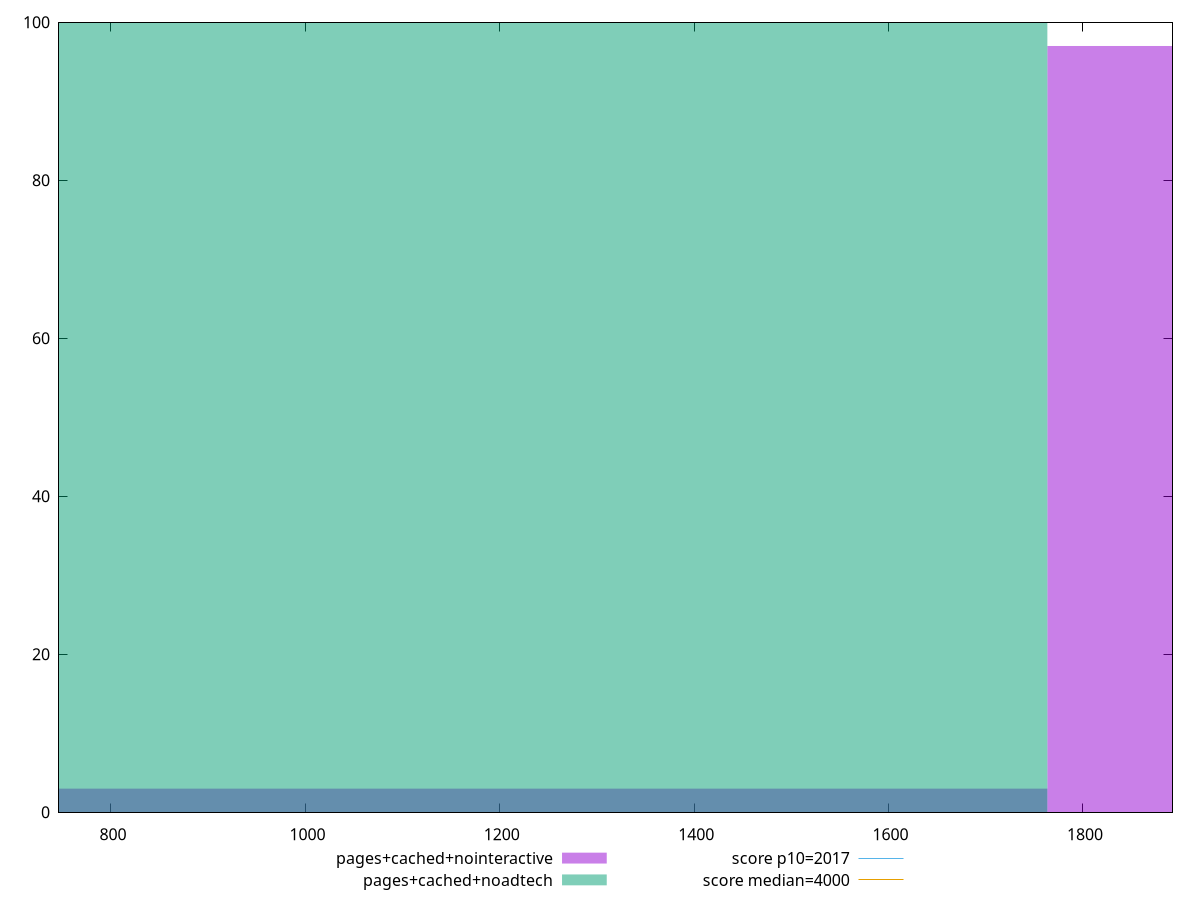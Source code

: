 reset

$pagesCachedNointeractive <<EOF
2351.1300815279824 97
1175.5650407639912 3
EOF

$pagesCachedNoadtech <<EOF
1175.5650407639912 100
EOF

set key outside below
set boxwidth 1175.5650407639912
set xrange [746.5239999999998:1892.0840000000007]
set yrange [0:100]
set style fill transparent solid 0.5 noborder

set parametric
set terminal svg size 640, 500 enhanced background rgb 'white'
set output "report_00007_2020-12-11T15:55:29.892Z/mainthread-work-breakdown/comparison/histogram/3_vs_4.svg"

plot $pagesCachedNointeractive title "pages+cached+nointeractive" with boxes, \
     $pagesCachedNoadtech title "pages+cached+noadtech" with boxes, \
     2017,t title "score p10=2017", \
     4000,t title "score median=4000"

reset
